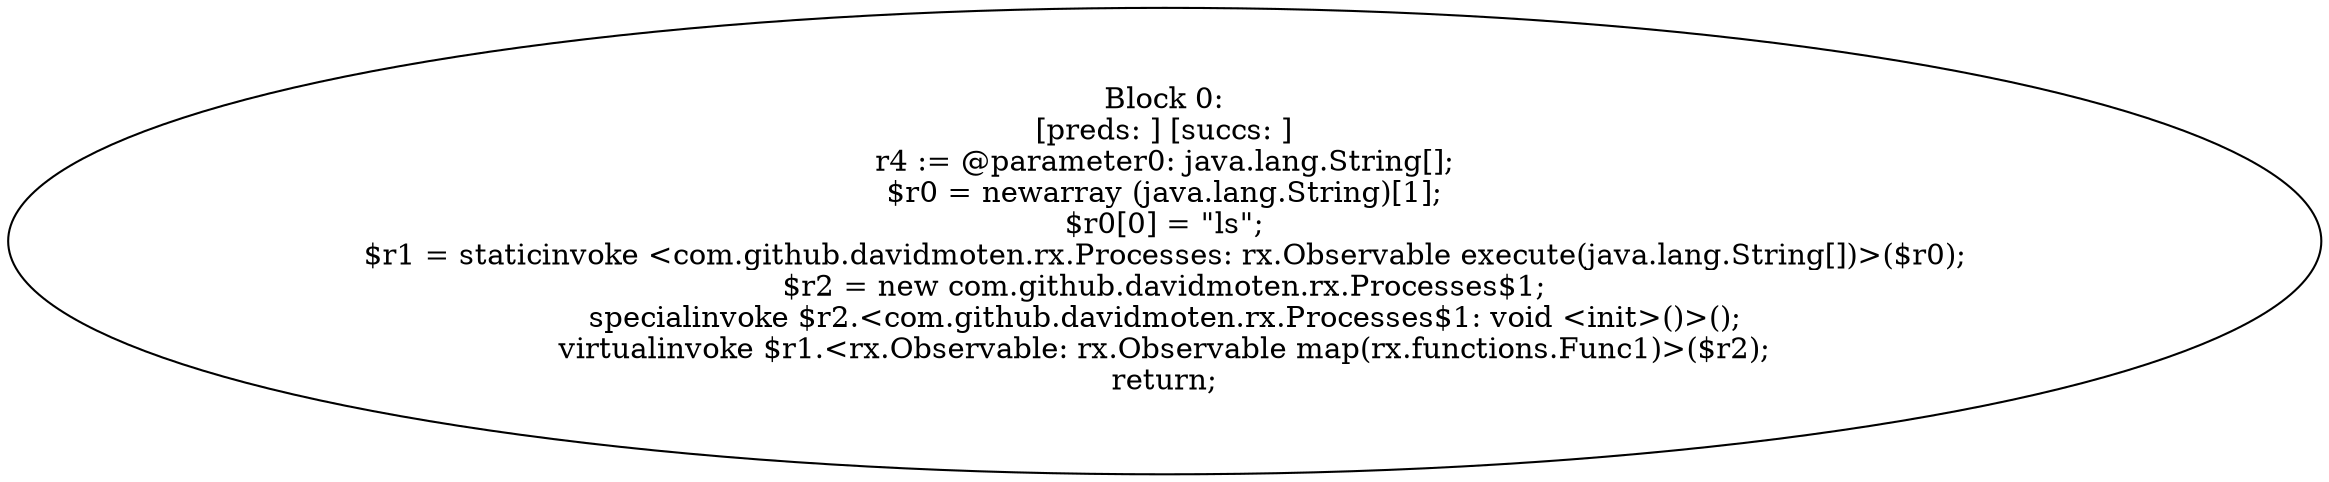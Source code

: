digraph "unitGraph" {
    "Block 0:
[preds: ] [succs: ]
r4 := @parameter0: java.lang.String[];
$r0 = newarray (java.lang.String)[1];
$r0[0] = \"ls\";
$r1 = staticinvoke <com.github.davidmoten.rx.Processes: rx.Observable execute(java.lang.String[])>($r0);
$r2 = new com.github.davidmoten.rx.Processes$1;
specialinvoke $r2.<com.github.davidmoten.rx.Processes$1: void <init>()>();
virtualinvoke $r1.<rx.Observable: rx.Observable map(rx.functions.Func1)>($r2);
return;
"
}
